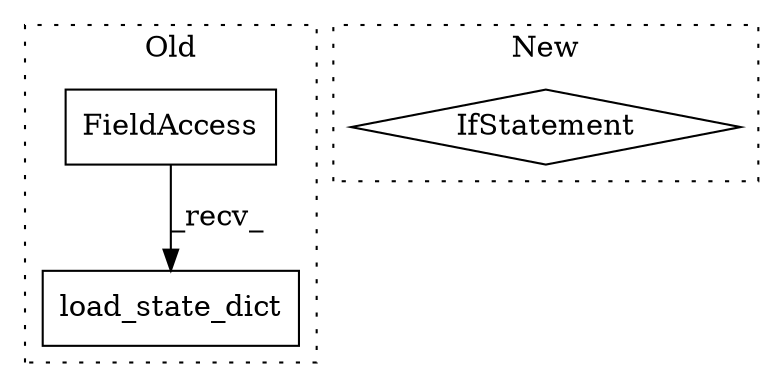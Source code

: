 digraph G {
subgraph cluster0 {
1 [label="load_state_dict" a="32" s="11867,11924" l="16,1" shape="box"];
3 [label="FieldAccess" a="22" s="11848" l="18" shape="box"];
label = "Old";
style="dotted";
}
subgraph cluster1 {
2 [label="IfStatement" a="25" s="11071" l="35" shape="diamond"];
label = "New";
style="dotted";
}
3 -> 1 [label="_recv_"];
}